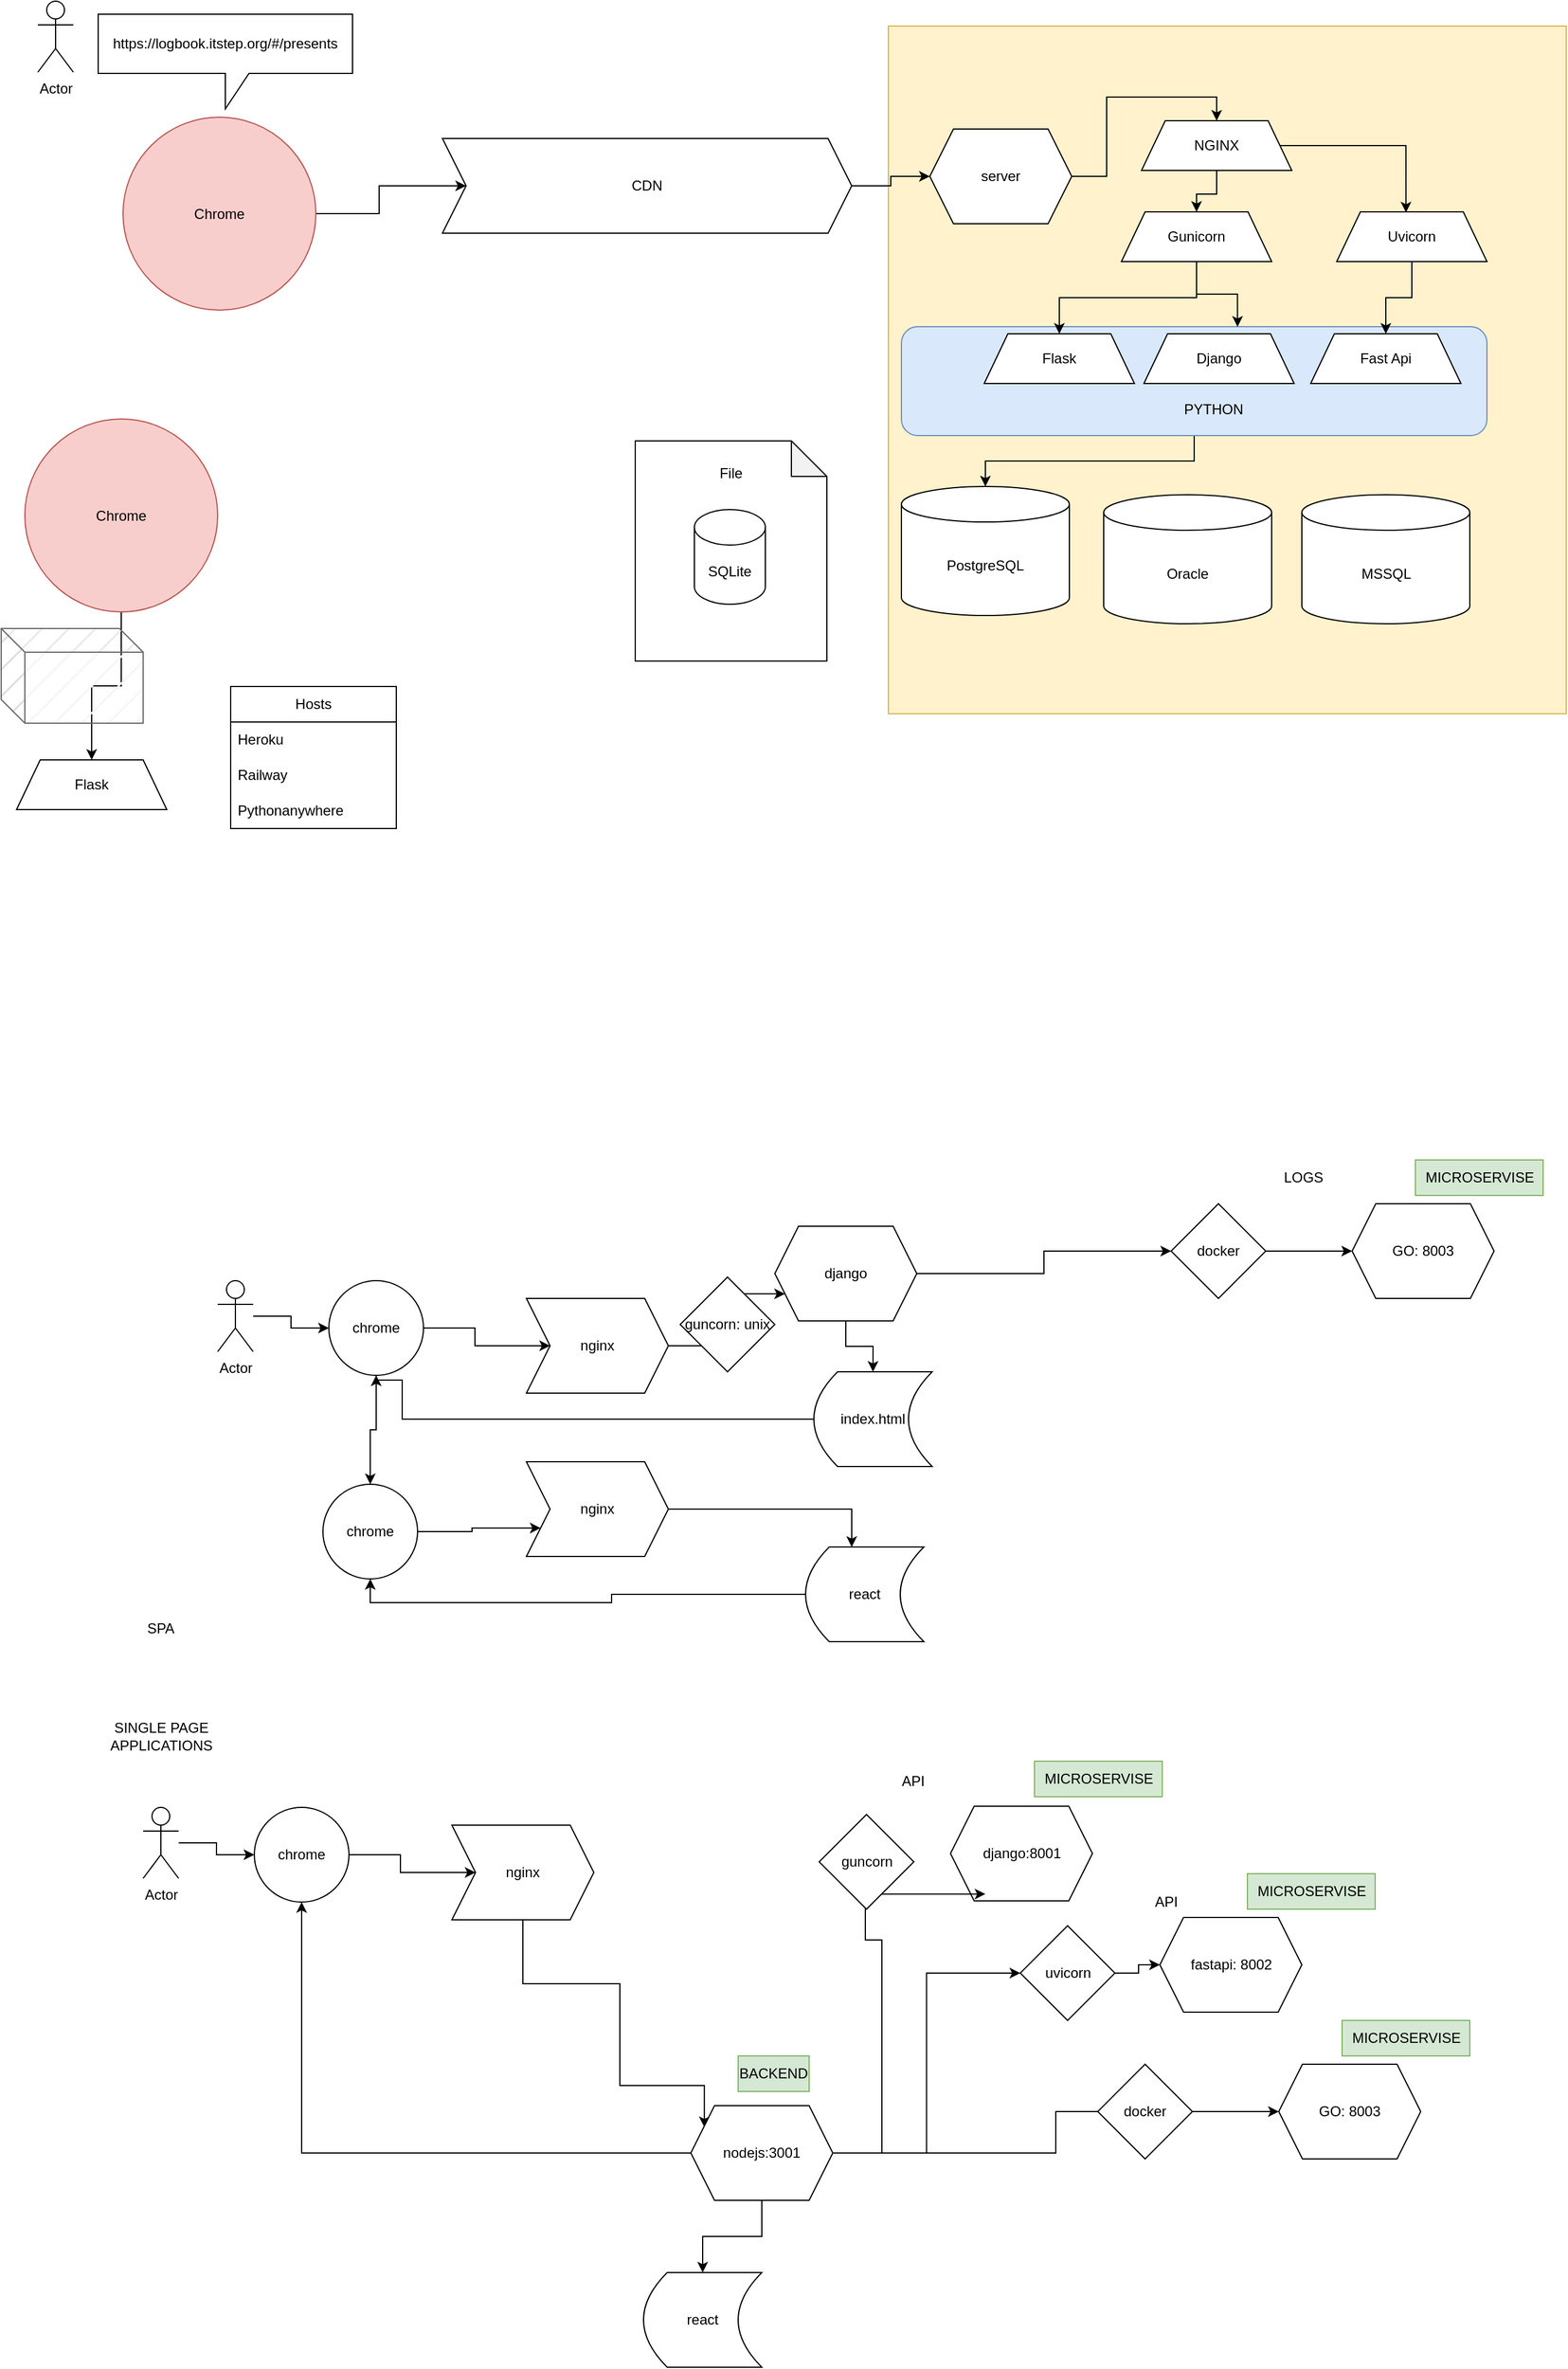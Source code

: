 <mxfile version="21.1.4" type="device">
  <diagram name="Page-1" id="T1vVBj9RWPU7JyRBVLPk">
    <mxGraphModel dx="3524" dy="1738" grid="0" gridSize="10" guides="1" tooltips="1" connect="1" arrows="1" fold="1" page="0" pageScale="1" pageWidth="827" pageHeight="1169" math="0" shadow="0">
      <root>
        <mxCell id="0" />
        <mxCell id="1" parent="0" />
        <mxCell id="Lg-eeuvkgcDiOb89N3YI-42" value="" style="shape=note;whiteSpace=wrap;html=1;backgroundOutline=1;darkOpacity=0.05;" parent="1" vertex="1">
          <mxGeometry x="412" y="613.5" width="162" height="186" as="geometry" />
        </mxCell>
        <mxCell id="Lg-eeuvkgcDiOb89N3YI-34" value="" style="rounded=0;whiteSpace=wrap;html=1;fillColor=#fff2cc;strokeColor=#d6b656;" parent="1" vertex="1">
          <mxGeometry x="626" y="263" width="573" height="581" as="geometry" />
        </mxCell>
        <mxCell id="Lg-eeuvkgcDiOb89N3YI-25" style="edgeStyle=orthogonalEdgeStyle;rounded=0;orthogonalLoop=1;jettySize=auto;html=1;" parent="1" source="Lg-eeuvkgcDiOb89N3YI-16" target="Lg-eeuvkgcDiOb89N3YI-22" edge="1">
          <mxGeometry relative="1" as="geometry" />
        </mxCell>
        <mxCell id="Lg-eeuvkgcDiOb89N3YI-16" value="" style="rounded=1;whiteSpace=wrap;html=1;fillColor=#dae8fc;strokeColor=#6c8ebf;" parent="1" vertex="1">
          <mxGeometry x="637" y="517" width="495" height="92" as="geometry" />
        </mxCell>
        <mxCell id="Lg-eeuvkgcDiOb89N3YI-2" value="Actor" style="shape=umlActor;verticalLabelPosition=bottom;verticalAlign=top;html=1;outlineConnect=0;" parent="1" vertex="1">
          <mxGeometry x="-93" y="242" width="30" height="60" as="geometry" />
        </mxCell>
        <mxCell id="Lg-eeuvkgcDiOb89N3YI-3" value="https://logbook.itstep.org/#/presents" style="shape=callout;whiteSpace=wrap;html=1;perimeter=calloutPerimeter;" parent="1" vertex="1">
          <mxGeometry x="-42" y="253" width="215" height="80" as="geometry" />
        </mxCell>
        <mxCell id="Lg-eeuvkgcDiOb89N3YI-6" value="" style="edgeStyle=orthogonalEdgeStyle;rounded=0;orthogonalLoop=1;jettySize=auto;html=1;" parent="1" source="Lg-eeuvkgcDiOb89N3YI-4" target="Lg-eeuvkgcDiOb89N3YI-5" edge="1">
          <mxGeometry relative="1" as="geometry" />
        </mxCell>
        <mxCell id="Lg-eeuvkgcDiOb89N3YI-4" value="Chrome" style="ellipse;whiteSpace=wrap;html=1;aspect=fixed;fillColor=#f8cecc;strokeColor=#b85450;" parent="1" vertex="1">
          <mxGeometry x="-21" y="340" width="163" height="163" as="geometry" />
        </mxCell>
        <mxCell id="Lg-eeuvkgcDiOb89N3YI-8" style="edgeStyle=orthogonalEdgeStyle;rounded=0;orthogonalLoop=1;jettySize=auto;html=1;" parent="1" source="Lg-eeuvkgcDiOb89N3YI-5" target="Lg-eeuvkgcDiOb89N3YI-7" edge="1">
          <mxGeometry relative="1" as="geometry" />
        </mxCell>
        <mxCell id="Lg-eeuvkgcDiOb89N3YI-5" value="CDN" style="shape=step;perimeter=stepPerimeter;whiteSpace=wrap;html=1;fixedSize=1;" parent="1" vertex="1">
          <mxGeometry x="249" y="358" width="346" height="80" as="geometry" />
        </mxCell>
        <mxCell id="Lg-eeuvkgcDiOb89N3YI-11" style="edgeStyle=orthogonalEdgeStyle;rounded=0;orthogonalLoop=1;jettySize=auto;html=1;entryX=0.5;entryY=0;entryDx=0;entryDy=0;" parent="1" source="Lg-eeuvkgcDiOb89N3YI-7" target="Lg-eeuvkgcDiOb89N3YI-10" edge="1">
          <mxGeometry relative="1" as="geometry" />
        </mxCell>
        <mxCell id="Lg-eeuvkgcDiOb89N3YI-7" value="server" style="shape=hexagon;perimeter=hexagonPerimeter2;whiteSpace=wrap;html=1;fixedSize=1;" parent="1" vertex="1">
          <mxGeometry x="661" y="350" width="120" height="80" as="geometry" />
        </mxCell>
        <mxCell id="Lg-eeuvkgcDiOb89N3YI-18" style="edgeStyle=orthogonalEdgeStyle;rounded=0;orthogonalLoop=1;jettySize=auto;html=1;entryX=0.5;entryY=0;entryDx=0;entryDy=0;" parent="1" source="Lg-eeuvkgcDiOb89N3YI-10" target="Lg-eeuvkgcDiOb89N3YI-12" edge="1">
          <mxGeometry relative="1" as="geometry" />
        </mxCell>
        <mxCell id="jeXQXxzZuC-coqh5SQHI-1" style="edgeStyle=orthogonalEdgeStyle;rounded=0;orthogonalLoop=1;jettySize=auto;html=1;entryX=0.461;entryY=0.013;entryDx=0;entryDy=0;entryPerimeter=0;" parent="1" source="Lg-eeuvkgcDiOb89N3YI-10" target="Lg-eeuvkgcDiOb89N3YI-26" edge="1">
          <mxGeometry relative="1" as="geometry" />
        </mxCell>
        <mxCell id="Lg-eeuvkgcDiOb89N3YI-10" value="NGINX" style="shape=trapezoid;perimeter=trapezoidPerimeter;whiteSpace=wrap;html=1;fixedSize=1;" parent="1" vertex="1">
          <mxGeometry x="840" y="343" width="127" height="42" as="geometry" />
        </mxCell>
        <mxCell id="Lg-eeuvkgcDiOb89N3YI-19" style="edgeStyle=orthogonalEdgeStyle;rounded=0;orthogonalLoop=1;jettySize=auto;html=1;entryX=0.574;entryY=0.001;entryDx=0;entryDy=0;entryPerimeter=0;" parent="1" source="Lg-eeuvkgcDiOb89N3YI-12" target="Lg-eeuvkgcDiOb89N3YI-16" edge="1">
          <mxGeometry relative="1" as="geometry" />
        </mxCell>
        <mxCell id="Lg-eeuvkgcDiOb89N3YI-28" style="edgeStyle=orthogonalEdgeStyle;rounded=0;orthogonalLoop=1;jettySize=auto;html=1;" parent="1" source="Lg-eeuvkgcDiOb89N3YI-12" target="Lg-eeuvkgcDiOb89N3YI-13" edge="1">
          <mxGeometry relative="1" as="geometry" />
        </mxCell>
        <mxCell id="Lg-eeuvkgcDiOb89N3YI-12" value="Gunicorn" style="shape=trapezoid;perimeter=trapezoidPerimeter;whiteSpace=wrap;html=1;fixedSize=1;" parent="1" vertex="1">
          <mxGeometry x="823" y="420" width="127" height="42" as="geometry" />
        </mxCell>
        <mxCell id="Lg-eeuvkgcDiOb89N3YI-13" value="Flask" style="shape=trapezoid;perimeter=trapezoidPerimeter;whiteSpace=wrap;html=1;fixedSize=1;" parent="1" vertex="1">
          <mxGeometry x="707" y="523" width="127" height="42" as="geometry" />
        </mxCell>
        <mxCell id="Lg-eeuvkgcDiOb89N3YI-14" value="Django" style="shape=trapezoid;perimeter=trapezoidPerimeter;whiteSpace=wrap;html=1;fixedSize=1;" parent="1" vertex="1">
          <mxGeometry x="842" y="523" width="127" height="42" as="geometry" />
        </mxCell>
        <mxCell id="Lg-eeuvkgcDiOb89N3YI-15" value="Fast Api" style="shape=trapezoid;perimeter=trapezoidPerimeter;whiteSpace=wrap;html=1;fixedSize=1;" parent="1" vertex="1">
          <mxGeometry x="983" y="523" width="127" height="42" as="geometry" />
        </mxCell>
        <mxCell id="Lg-eeuvkgcDiOb89N3YI-17" value="PYTHON" style="text;html=1;strokeColor=none;fillColor=none;align=center;verticalAlign=middle;whiteSpace=wrap;rounded=0;" parent="1" vertex="1">
          <mxGeometry x="871" y="572" width="60" height="30" as="geometry" />
        </mxCell>
        <mxCell id="Lg-eeuvkgcDiOb89N3YI-22" value="PostgreSQL" style="shape=cylinder3;whiteSpace=wrap;html=1;boundedLbl=1;backgroundOutline=1;size=15;" parent="1" vertex="1">
          <mxGeometry x="637" y="652" width="142" height="109" as="geometry" />
        </mxCell>
        <mxCell id="Lg-eeuvkgcDiOb89N3YI-23" value="Oracle" style="shape=cylinder3;whiteSpace=wrap;html=1;boundedLbl=1;backgroundOutline=1;size=15;" parent="1" vertex="1">
          <mxGeometry x="808" y="659" width="142" height="109" as="geometry" />
        </mxCell>
        <mxCell id="Lg-eeuvkgcDiOb89N3YI-24" value="MSSQL" style="shape=cylinder3;whiteSpace=wrap;html=1;boundedLbl=1;backgroundOutline=1;size=15;" parent="1" vertex="1">
          <mxGeometry x="975.5" y="659" width="142" height="109" as="geometry" />
        </mxCell>
        <mxCell id="Lg-eeuvkgcDiOb89N3YI-27" style="edgeStyle=orthogonalEdgeStyle;rounded=0;orthogonalLoop=1;jettySize=auto;html=1;" parent="1" source="Lg-eeuvkgcDiOb89N3YI-26" target="Lg-eeuvkgcDiOb89N3YI-15" edge="1">
          <mxGeometry relative="1" as="geometry" />
        </mxCell>
        <mxCell id="Lg-eeuvkgcDiOb89N3YI-26" value="Uvicorn" style="shape=trapezoid;perimeter=trapezoidPerimeter;whiteSpace=wrap;html=1;fixedSize=1;" parent="1" vertex="1">
          <mxGeometry x="1005" y="420" width="127" height="42" as="geometry" />
        </mxCell>
        <mxCell id="Lg-eeuvkgcDiOb89N3YI-35" style="edgeStyle=orthogonalEdgeStyle;rounded=0;orthogonalLoop=1;jettySize=auto;html=1;entryX=0.5;entryY=0;entryDx=0;entryDy=0;" parent="1" source="Lg-eeuvkgcDiOb89N3YI-29" target="Lg-eeuvkgcDiOb89N3YI-33" edge="1">
          <mxGeometry relative="1" as="geometry" />
        </mxCell>
        <mxCell id="Lg-eeuvkgcDiOb89N3YI-29" value="Chrome" style="ellipse;whiteSpace=wrap;html=1;aspect=fixed;fillColor=#f8cecc;strokeColor=#b85450;" parent="1" vertex="1">
          <mxGeometry x="-104" y="595" width="163" height="163" as="geometry" />
        </mxCell>
        <mxCell id="Lg-eeuvkgcDiOb89N3YI-33" value="Flask" style="shape=trapezoid;perimeter=trapezoidPerimeter;whiteSpace=wrap;html=1;fixedSize=1;" parent="1" vertex="1">
          <mxGeometry x="-111" y="883" width="127" height="42" as="geometry" />
        </mxCell>
        <mxCell id="Lg-eeuvkgcDiOb89N3YI-36" value="Hosts" style="swimlane;fontStyle=0;childLayout=stackLayout;horizontal=1;startSize=30;horizontalStack=0;resizeParent=1;resizeParentMax=0;resizeLast=0;collapsible=1;marginBottom=0;whiteSpace=wrap;html=1;" parent="1" vertex="1">
          <mxGeometry x="70" y="821" width="140" height="120" as="geometry" />
        </mxCell>
        <mxCell id="Lg-eeuvkgcDiOb89N3YI-37" value="Heroku" style="text;strokeColor=none;fillColor=none;align=left;verticalAlign=middle;spacingLeft=4;spacingRight=4;overflow=hidden;points=[[0,0.5],[1,0.5]];portConstraint=eastwest;rotatable=0;whiteSpace=wrap;html=1;" parent="Lg-eeuvkgcDiOb89N3YI-36" vertex="1">
          <mxGeometry y="30" width="140" height="30" as="geometry" />
        </mxCell>
        <mxCell id="Lg-eeuvkgcDiOb89N3YI-38" value="Railway" style="text;strokeColor=none;fillColor=none;align=left;verticalAlign=middle;spacingLeft=4;spacingRight=4;overflow=hidden;points=[[0,0.5],[1,0.5]];portConstraint=eastwest;rotatable=0;whiteSpace=wrap;html=1;" parent="Lg-eeuvkgcDiOb89N3YI-36" vertex="1">
          <mxGeometry y="60" width="140" height="30" as="geometry" />
        </mxCell>
        <mxCell id="Lg-eeuvkgcDiOb89N3YI-39" value="Pythonanywhere" style="text;strokeColor=none;fillColor=none;align=left;verticalAlign=middle;spacingLeft=4;spacingRight=4;overflow=hidden;points=[[0,0.5],[1,0.5]];portConstraint=eastwest;rotatable=0;whiteSpace=wrap;html=1;" parent="Lg-eeuvkgcDiOb89N3YI-36" vertex="1">
          <mxGeometry y="90" width="140" height="30" as="geometry" />
        </mxCell>
        <mxCell id="Lg-eeuvkgcDiOb89N3YI-40" value="" style="shape=cube;whiteSpace=wrap;html=1;boundedLbl=1;backgroundOutline=1;darkOpacity=0.05;darkOpacity2=0.1;fillColor=#f5f5f5;fontColor=#333333;strokeColor=#666666;fillStyle=hatch;" parent="1" vertex="1">
          <mxGeometry x="-124" y="772" width="120" height="80" as="geometry" />
        </mxCell>
        <mxCell id="Lg-eeuvkgcDiOb89N3YI-41" value="SQLite" style="shape=cylinder3;whiteSpace=wrap;html=1;boundedLbl=1;backgroundOutline=1;size=15;" parent="1" vertex="1">
          <mxGeometry x="462" y="671.5" width="60" height="80" as="geometry" />
        </mxCell>
        <mxCell id="Lg-eeuvkgcDiOb89N3YI-43" value="File" style="text;html=1;strokeColor=none;fillColor=none;align=center;verticalAlign=middle;whiteSpace=wrap;rounded=0;" parent="1" vertex="1">
          <mxGeometry x="463" y="625.5" width="60" height="30" as="geometry" />
        </mxCell>
        <mxCell id="5EYQsd4eJ5QQ4r2e3f7w-23" style="edgeStyle=orthogonalEdgeStyle;rounded=0;orthogonalLoop=1;jettySize=auto;html=1;entryX=0.5;entryY=1;entryDx=0;entryDy=0;" edge="1" parent="1" source="5EYQsd4eJ5QQ4r2e3f7w-3" target="5EYQsd4eJ5QQ4r2e3f7w-18">
          <mxGeometry relative="1" as="geometry" />
        </mxCell>
        <mxCell id="5EYQsd4eJ5QQ4r2e3f7w-3" value="react" style="shape=dataStorage;whiteSpace=wrap;html=1;fixedSize=1;" vertex="1" parent="1">
          <mxGeometry x="556" y="1548" width="100" height="80" as="geometry" />
        </mxCell>
        <mxCell id="5EYQsd4eJ5QQ4r2e3f7w-11" style="edgeStyle=orthogonalEdgeStyle;rounded=0;orthogonalLoop=1;jettySize=auto;html=1;" edge="1" parent="1" source="5EYQsd4eJ5QQ4r2e3f7w-4" target="5EYQsd4eJ5QQ4r2e3f7w-5">
          <mxGeometry relative="1" as="geometry" />
        </mxCell>
        <mxCell id="5EYQsd4eJ5QQ4r2e3f7w-4" value="Actor" style="shape=umlActor;verticalLabelPosition=bottom;verticalAlign=top;html=1;outlineConnect=0;" vertex="1" parent="1">
          <mxGeometry x="59" y="1323" width="30" height="60" as="geometry" />
        </mxCell>
        <mxCell id="5EYQsd4eJ5QQ4r2e3f7w-12" style="edgeStyle=orthogonalEdgeStyle;rounded=0;orthogonalLoop=1;jettySize=auto;html=1;" edge="1" parent="1" source="5EYQsd4eJ5QQ4r2e3f7w-5" target="5EYQsd4eJ5QQ4r2e3f7w-6">
          <mxGeometry relative="1" as="geometry" />
        </mxCell>
        <mxCell id="5EYQsd4eJ5QQ4r2e3f7w-19" style="edgeStyle=orthogonalEdgeStyle;rounded=0;orthogonalLoop=1;jettySize=auto;html=1;" edge="1" parent="1" source="5EYQsd4eJ5QQ4r2e3f7w-5" target="5EYQsd4eJ5QQ4r2e3f7w-18">
          <mxGeometry relative="1" as="geometry" />
        </mxCell>
        <mxCell id="5EYQsd4eJ5QQ4r2e3f7w-5" value="chrome" style="ellipse;whiteSpace=wrap;html=1;aspect=fixed;" vertex="1" parent="1">
          <mxGeometry x="153" y="1323" width="80" height="80" as="geometry" />
        </mxCell>
        <mxCell id="5EYQsd4eJ5QQ4r2e3f7w-13" style="edgeStyle=orthogonalEdgeStyle;rounded=0;orthogonalLoop=1;jettySize=auto;html=1;entryX=0;entryY=0.75;entryDx=0;entryDy=0;" edge="1" parent="1" source="5EYQsd4eJ5QQ4r2e3f7w-6" target="5EYQsd4eJ5QQ4r2e3f7w-10">
          <mxGeometry relative="1" as="geometry" />
        </mxCell>
        <mxCell id="5EYQsd4eJ5QQ4r2e3f7w-6" value="nginx" style="shape=step;perimeter=stepPerimeter;whiteSpace=wrap;html=1;fixedSize=1;" vertex="1" parent="1">
          <mxGeometry x="320" y="1338" width="120" height="80" as="geometry" />
        </mxCell>
        <mxCell id="5EYQsd4eJ5QQ4r2e3f7w-16" style="edgeStyle=orthogonalEdgeStyle;rounded=0;orthogonalLoop=1;jettySize=auto;html=1;" edge="1" parent="1" source="5EYQsd4eJ5QQ4r2e3f7w-10" target="5EYQsd4eJ5QQ4r2e3f7w-15">
          <mxGeometry relative="1" as="geometry" />
        </mxCell>
        <mxCell id="5EYQsd4eJ5QQ4r2e3f7w-70" style="edgeStyle=orthogonalEdgeStyle;rounded=0;orthogonalLoop=1;jettySize=auto;html=1;entryX=0;entryY=0.5;entryDx=0;entryDy=0;" edge="1" parent="1" source="5EYQsd4eJ5QQ4r2e3f7w-10" target="5EYQsd4eJ5QQ4r2e3f7w-69">
          <mxGeometry relative="1" as="geometry" />
        </mxCell>
        <mxCell id="5EYQsd4eJ5QQ4r2e3f7w-10" value="django" style="shape=hexagon;perimeter=hexagonPerimeter2;whiteSpace=wrap;html=1;fixedSize=1;" vertex="1" parent="1">
          <mxGeometry x="530" y="1277" width="120" height="80" as="geometry" />
        </mxCell>
        <mxCell id="5EYQsd4eJ5QQ4r2e3f7w-17" style="edgeStyle=orthogonalEdgeStyle;rounded=0;orthogonalLoop=1;jettySize=auto;html=1;entryX=0.5;entryY=1;entryDx=0;entryDy=0;" edge="1" parent="1" source="5EYQsd4eJ5QQ4r2e3f7w-15" target="5EYQsd4eJ5QQ4r2e3f7w-5">
          <mxGeometry relative="1" as="geometry">
            <Array as="points">
              <mxPoint x="215" y="1440" />
              <mxPoint x="215" y="1407" />
            </Array>
          </mxGeometry>
        </mxCell>
        <mxCell id="5EYQsd4eJ5QQ4r2e3f7w-15" value="index.html" style="shape=dataStorage;whiteSpace=wrap;html=1;fixedSize=1;" vertex="1" parent="1">
          <mxGeometry x="563" y="1400" width="100" height="80" as="geometry" />
        </mxCell>
        <mxCell id="5EYQsd4eJ5QQ4r2e3f7w-21" style="edgeStyle=orthogonalEdgeStyle;rounded=0;orthogonalLoop=1;jettySize=auto;html=1;entryX=0;entryY=0.75;entryDx=0;entryDy=0;" edge="1" parent="1" source="5EYQsd4eJ5QQ4r2e3f7w-18" target="5EYQsd4eJ5QQ4r2e3f7w-20">
          <mxGeometry relative="1" as="geometry" />
        </mxCell>
        <mxCell id="5EYQsd4eJ5QQ4r2e3f7w-18" value="chrome" style="ellipse;whiteSpace=wrap;html=1;aspect=fixed;" vertex="1" parent="1">
          <mxGeometry x="148" y="1495" width="80" height="80" as="geometry" />
        </mxCell>
        <mxCell id="5EYQsd4eJ5QQ4r2e3f7w-22" style="edgeStyle=orthogonalEdgeStyle;rounded=0;orthogonalLoop=1;jettySize=auto;html=1;" edge="1" parent="1" source="5EYQsd4eJ5QQ4r2e3f7w-20" target="5EYQsd4eJ5QQ4r2e3f7w-3">
          <mxGeometry relative="1" as="geometry">
            <Array as="points">
              <mxPoint x="595" y="1516" />
            </Array>
          </mxGeometry>
        </mxCell>
        <mxCell id="5EYQsd4eJ5QQ4r2e3f7w-20" value="nginx" style="shape=step;perimeter=stepPerimeter;whiteSpace=wrap;html=1;fixedSize=1;" vertex="1" parent="1">
          <mxGeometry x="320" y="1476" width="120" height="80" as="geometry" />
        </mxCell>
        <mxCell id="5EYQsd4eJ5QQ4r2e3f7w-26" style="edgeStyle=orthogonalEdgeStyle;rounded=0;orthogonalLoop=1;jettySize=auto;html=1;" edge="1" parent="1" source="5EYQsd4eJ5QQ4r2e3f7w-27" target="5EYQsd4eJ5QQ4r2e3f7w-30">
          <mxGeometry relative="1" as="geometry" />
        </mxCell>
        <mxCell id="5EYQsd4eJ5QQ4r2e3f7w-27" value="Actor" style="shape=umlActor;verticalLabelPosition=bottom;verticalAlign=top;html=1;outlineConnect=0;" vertex="1" parent="1">
          <mxGeometry x="-4" y="1768" width="30" height="60" as="geometry" />
        </mxCell>
        <mxCell id="5EYQsd4eJ5QQ4r2e3f7w-28" style="edgeStyle=orthogonalEdgeStyle;rounded=0;orthogonalLoop=1;jettySize=auto;html=1;" edge="1" parent="1" source="5EYQsd4eJ5QQ4r2e3f7w-30" target="5EYQsd4eJ5QQ4r2e3f7w-32">
          <mxGeometry relative="1" as="geometry" />
        </mxCell>
        <mxCell id="5EYQsd4eJ5QQ4r2e3f7w-30" value="chrome" style="ellipse;whiteSpace=wrap;html=1;aspect=fixed;" vertex="1" parent="1">
          <mxGeometry x="90" y="1768" width="80" height="80" as="geometry" />
        </mxCell>
        <mxCell id="5EYQsd4eJ5QQ4r2e3f7w-31" style="edgeStyle=orthogonalEdgeStyle;rounded=0;orthogonalLoop=1;jettySize=auto;html=1;entryX=0.095;entryY=0.228;entryDx=0;entryDy=0;entryPerimeter=0;" edge="1" parent="1" source="5EYQsd4eJ5QQ4r2e3f7w-32" target="5EYQsd4eJ5QQ4r2e3f7w-41">
          <mxGeometry relative="1" as="geometry">
            <Array as="points">
              <mxPoint x="317" y="1917" />
              <mxPoint x="399" y="1917" />
              <mxPoint x="399" y="2003" />
            </Array>
          </mxGeometry>
        </mxCell>
        <mxCell id="5EYQsd4eJ5QQ4r2e3f7w-32" value="nginx" style="shape=step;perimeter=stepPerimeter;whiteSpace=wrap;html=1;fixedSize=1;" vertex="1" parent="1">
          <mxGeometry x="257" y="1783" width="120" height="80" as="geometry" />
        </mxCell>
        <mxCell id="5EYQsd4eJ5QQ4r2e3f7w-34" value="django:8001" style="shape=hexagon;perimeter=hexagonPerimeter2;whiteSpace=wrap;html=1;fixedSize=1;" vertex="1" parent="1">
          <mxGeometry x="678.5" y="1767" width="120" height="80" as="geometry" />
        </mxCell>
        <mxCell id="5EYQsd4eJ5QQ4r2e3f7w-45" style="edgeStyle=orthogonalEdgeStyle;rounded=0;orthogonalLoop=1;jettySize=auto;html=1;entryX=0.5;entryY=1;entryDx=0;entryDy=0;" edge="1" parent="1" source="5EYQsd4eJ5QQ4r2e3f7w-41" target="5EYQsd4eJ5QQ4r2e3f7w-30">
          <mxGeometry relative="1" as="geometry" />
        </mxCell>
        <mxCell id="5EYQsd4eJ5QQ4r2e3f7w-46" style="edgeStyle=orthogonalEdgeStyle;rounded=0;orthogonalLoop=1;jettySize=auto;html=1;entryX=0.246;entryY=0.928;entryDx=0;entryDy=0;entryPerimeter=0;" edge="1" parent="1" source="5EYQsd4eJ5QQ4r2e3f7w-41" target="5EYQsd4eJ5QQ4r2e3f7w-34">
          <mxGeometry relative="1" as="geometry">
            <Array as="points">
              <mxPoint x="620.5" y="1880" />
              <mxPoint x="606.5" y="1880" />
              <mxPoint x="606.5" y="1798" />
              <mxPoint x="617.5" y="1798" />
              <mxPoint x="617.5" y="1841" />
            </Array>
          </mxGeometry>
        </mxCell>
        <mxCell id="5EYQsd4eJ5QQ4r2e3f7w-54" style="edgeStyle=orthogonalEdgeStyle;rounded=0;orthogonalLoop=1;jettySize=auto;html=1;" edge="1" parent="1" source="5EYQsd4eJ5QQ4r2e3f7w-41" target="5EYQsd4eJ5QQ4r2e3f7w-53">
          <mxGeometry relative="1" as="geometry" />
        </mxCell>
        <mxCell id="5EYQsd4eJ5QQ4r2e3f7w-60" style="edgeStyle=orthogonalEdgeStyle;rounded=0;orthogonalLoop=1;jettySize=auto;html=1;" edge="1" parent="1" source="5EYQsd4eJ5QQ4r2e3f7w-41" target="5EYQsd4eJ5QQ4r2e3f7w-58">
          <mxGeometry relative="1" as="geometry" />
        </mxCell>
        <mxCell id="5EYQsd4eJ5QQ4r2e3f7w-61" style="edgeStyle=orthogonalEdgeStyle;rounded=0;orthogonalLoop=1;jettySize=auto;html=1;entryX=0;entryY=0.5;entryDx=0;entryDy=0;" edge="1" parent="1" source="5EYQsd4eJ5QQ4r2e3f7w-63" target="5EYQsd4eJ5QQ4r2e3f7w-55">
          <mxGeometry relative="1" as="geometry" />
        </mxCell>
        <mxCell id="5EYQsd4eJ5QQ4r2e3f7w-41" value="nodejs:3001" style="shape=hexagon;perimeter=hexagonPerimeter2;whiteSpace=wrap;html=1;fixedSize=1;" vertex="1" parent="1">
          <mxGeometry x="459" y="2020" width="120" height="80" as="geometry" />
        </mxCell>
        <mxCell id="5EYQsd4eJ5QQ4r2e3f7w-48" value="SPA" style="text;html=1;strokeColor=none;fillColor=none;align=center;verticalAlign=middle;whiteSpace=wrap;rounded=0;" vertex="1" parent="1">
          <mxGeometry x="-19" y="1602" width="60" height="30" as="geometry" />
        </mxCell>
        <mxCell id="5EYQsd4eJ5QQ4r2e3f7w-49" value="SINGLE PAGE APPLICATIONS" style="text;html=1;strokeColor=none;fillColor=none;align=center;verticalAlign=middle;whiteSpace=wrap;rounded=0;" vertex="1" parent="1">
          <mxGeometry x="-42.5" y="1659" width="107" height="98" as="geometry" />
        </mxCell>
        <mxCell id="5EYQsd4eJ5QQ4r2e3f7w-50" value="API" style="text;html=1;strokeColor=none;fillColor=none;align=center;verticalAlign=middle;whiteSpace=wrap;rounded=0;" vertex="1" parent="1">
          <mxGeometry x="616.5" y="1731" width="60" height="30" as="geometry" />
        </mxCell>
        <mxCell id="5EYQsd4eJ5QQ4r2e3f7w-51" value="MICROSERVISE" style="text;html=1;strokeColor=#82b366;fillColor=#d5e8d4;align=center;verticalAlign=middle;whiteSpace=wrap;rounded=0;" vertex="1" parent="1">
          <mxGeometry x="749.5" y="1729" width="108" height="30" as="geometry" />
        </mxCell>
        <mxCell id="5EYQsd4eJ5QQ4r2e3f7w-52" value="BACKEND" style="text;html=1;strokeColor=#82b366;fillColor=#d5e8d4;align=center;verticalAlign=middle;whiteSpace=wrap;rounded=0;" vertex="1" parent="1">
          <mxGeometry x="499" y="1978" width="60" height="30" as="geometry" />
        </mxCell>
        <mxCell id="5EYQsd4eJ5QQ4r2e3f7w-53" value="react" style="shape=dataStorage;whiteSpace=wrap;html=1;fixedSize=1;" vertex="1" parent="1">
          <mxGeometry x="419" y="2161" width="100" height="80" as="geometry" />
        </mxCell>
        <mxCell id="5EYQsd4eJ5QQ4r2e3f7w-55" value="fastapi: 8002" style="shape=hexagon;perimeter=hexagonPerimeter2;whiteSpace=wrap;html=1;fixedSize=1;" vertex="1" parent="1">
          <mxGeometry x="855.5" y="1861" width="120" height="80" as="geometry" />
        </mxCell>
        <mxCell id="5EYQsd4eJ5QQ4r2e3f7w-56" value="API" style="text;html=1;strokeColor=none;fillColor=none;align=center;verticalAlign=middle;whiteSpace=wrap;rounded=0;" vertex="1" parent="1">
          <mxGeometry x="830.5" y="1833" width="60" height="30" as="geometry" />
        </mxCell>
        <mxCell id="5EYQsd4eJ5QQ4r2e3f7w-57" value="MICROSERVISE" style="text;html=1;strokeColor=#82b366;fillColor=#d5e8d4;align=center;verticalAlign=middle;whiteSpace=wrap;rounded=0;" vertex="1" parent="1">
          <mxGeometry x="929.5" y="1824" width="108" height="30" as="geometry" />
        </mxCell>
        <mxCell id="5EYQsd4eJ5QQ4r2e3f7w-58" value="GO: 8003" style="shape=hexagon;perimeter=hexagonPerimeter2;whiteSpace=wrap;html=1;fixedSize=1;" vertex="1" parent="1">
          <mxGeometry x="956" y="1985" width="120" height="80" as="geometry" />
        </mxCell>
        <mxCell id="5EYQsd4eJ5QQ4r2e3f7w-59" value="MICROSERVISE" style="text;html=1;strokeColor=#82b366;fillColor=#d5e8d4;align=center;verticalAlign=middle;whiteSpace=wrap;rounded=0;" vertex="1" parent="1">
          <mxGeometry x="1009.5" y="1948" width="108" height="30" as="geometry" />
        </mxCell>
        <mxCell id="5EYQsd4eJ5QQ4r2e3f7w-62" value="guncorn" style="rhombus;whiteSpace=wrap;html=1;" vertex="1" parent="1">
          <mxGeometry x="567.5" y="1774" width="80" height="80" as="geometry" />
        </mxCell>
        <mxCell id="5EYQsd4eJ5QQ4r2e3f7w-64" value="" style="edgeStyle=orthogonalEdgeStyle;rounded=0;orthogonalLoop=1;jettySize=auto;html=1;entryX=0;entryY=0.5;entryDx=0;entryDy=0;" edge="1" parent="1" source="5EYQsd4eJ5QQ4r2e3f7w-41" target="5EYQsd4eJ5QQ4r2e3f7w-63">
          <mxGeometry relative="1" as="geometry">
            <mxPoint x="682.5" y="2053" as="sourcePoint" />
            <mxPoint x="838.5" y="1901" as="targetPoint" />
          </mxGeometry>
        </mxCell>
        <mxCell id="5EYQsd4eJ5QQ4r2e3f7w-63" value="uvicorn" style="rhombus;whiteSpace=wrap;html=1;" vertex="1" parent="1">
          <mxGeometry x="737.5" y="1868" width="80" height="80" as="geometry" />
        </mxCell>
        <mxCell id="5EYQsd4eJ5QQ4r2e3f7w-65" value="docker" style="rhombus;whiteSpace=wrap;html=1;" vertex="1" parent="1">
          <mxGeometry x="803" y="1985" width="80" height="80" as="geometry" />
        </mxCell>
        <mxCell id="5EYQsd4eJ5QQ4r2e3f7w-67" value="GO: 8003" style="shape=hexagon;perimeter=hexagonPerimeter2;whiteSpace=wrap;html=1;fixedSize=1;" vertex="1" parent="1">
          <mxGeometry x="1018" y="1258" width="120" height="80" as="geometry" />
        </mxCell>
        <mxCell id="5EYQsd4eJ5QQ4r2e3f7w-68" value="MICROSERVISE" style="text;html=1;strokeColor=#82b366;fillColor=#d5e8d4;align=center;verticalAlign=middle;whiteSpace=wrap;rounded=0;" vertex="1" parent="1">
          <mxGeometry x="1071.5" y="1221" width="108" height="30" as="geometry" />
        </mxCell>
        <mxCell id="5EYQsd4eJ5QQ4r2e3f7w-71" style="edgeStyle=orthogonalEdgeStyle;rounded=0;orthogonalLoop=1;jettySize=auto;html=1;" edge="1" parent="1" source="5EYQsd4eJ5QQ4r2e3f7w-69" target="5EYQsd4eJ5QQ4r2e3f7w-67">
          <mxGeometry relative="1" as="geometry" />
        </mxCell>
        <mxCell id="5EYQsd4eJ5QQ4r2e3f7w-69" value="docker" style="rhombus;whiteSpace=wrap;html=1;" vertex="1" parent="1">
          <mxGeometry x="865" y="1258" width="80" height="80" as="geometry" />
        </mxCell>
        <mxCell id="5EYQsd4eJ5QQ4r2e3f7w-72" value="LOGS" style="text;html=1;strokeColor=none;fillColor=none;align=center;verticalAlign=middle;whiteSpace=wrap;rounded=0;" vertex="1" parent="1">
          <mxGeometry x="947" y="1221" width="60" height="30" as="geometry" />
        </mxCell>
        <mxCell id="5EYQsd4eJ5QQ4r2e3f7w-73" value="guncorn: unix" style="rhombus;whiteSpace=wrap;html=1;" vertex="1" parent="1">
          <mxGeometry x="450" y="1320" width="80" height="80" as="geometry" />
        </mxCell>
      </root>
    </mxGraphModel>
  </diagram>
</mxfile>
